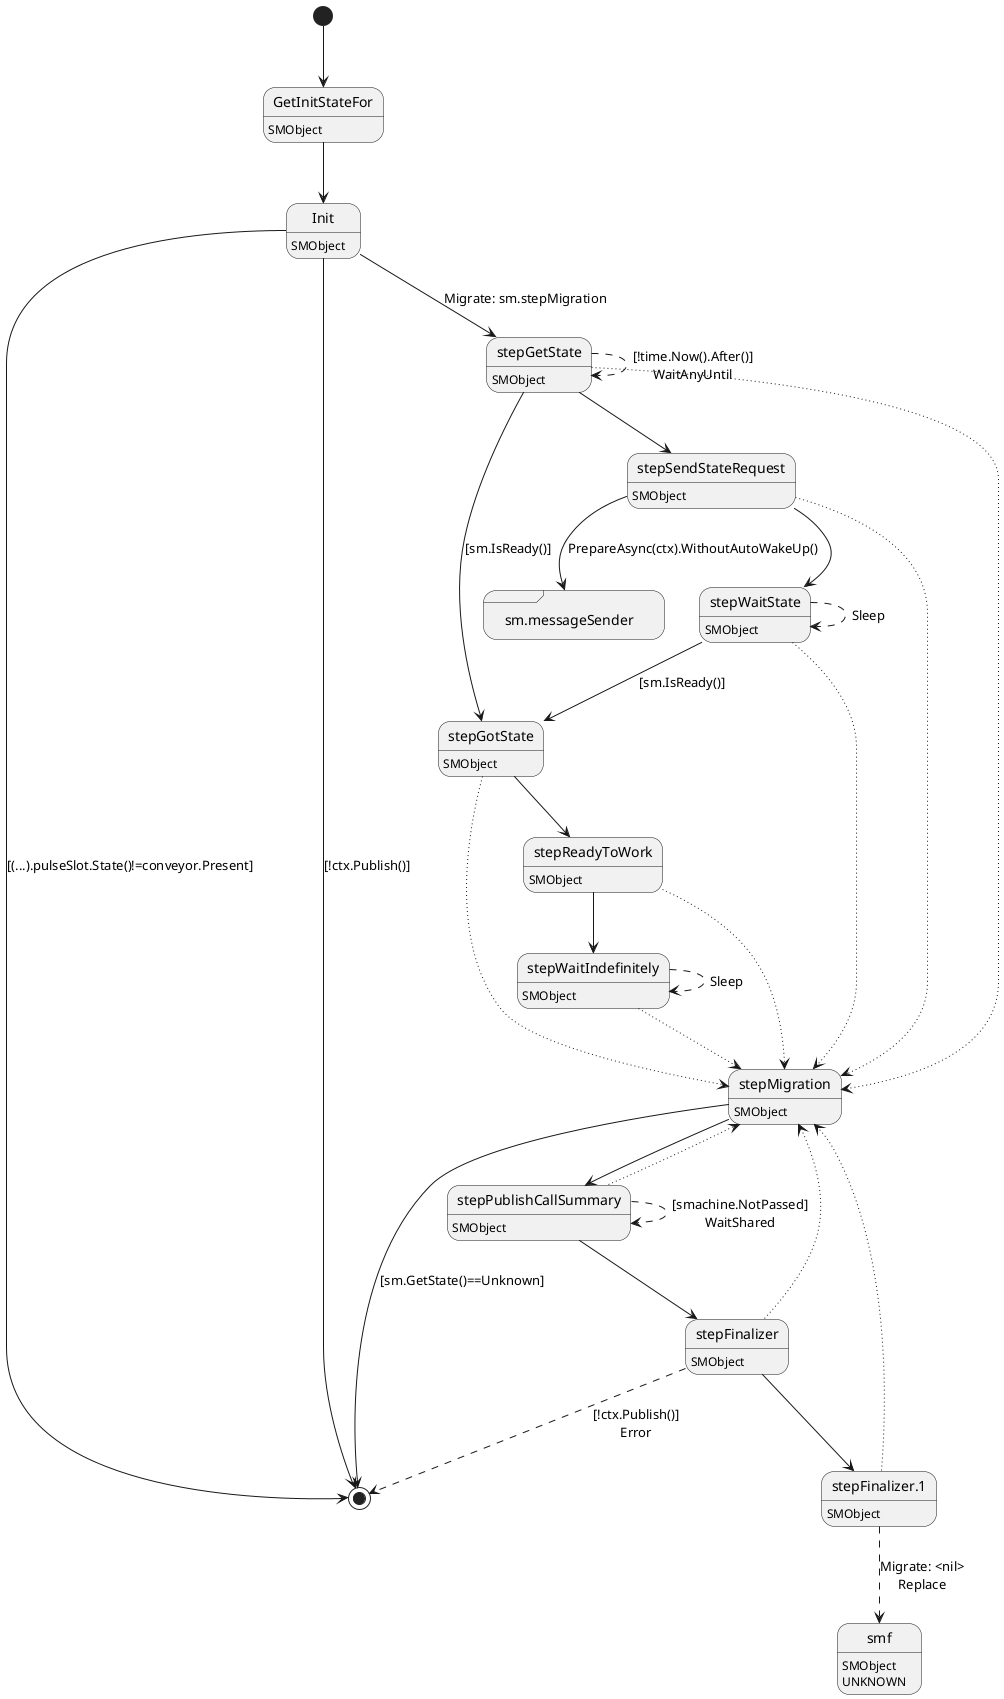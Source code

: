 @startuml
state "GetInitStateFor" as T00_S001
T00_S001 : SMObject
[*] --> T00_S001
T00_S001 --> T00_S002
state "Init" as T00_S002
T00_S002 : SMObject
T00_S002 --> [*] : [(...).pulseSlot.State()!=conveyor.Present]
T00_S002 --> [*] : [!ctx.Publish()]
T00_S002 --> T00_S005 : Migrate: sm.stepMigration
state "sm.messageSender" as T00_S004 <<sdlreceive>>
state "stepFinalizer" as T00_S012
T00_S012 : SMObject
T00_S012 --[dotted]> T00_S010
T00_S012 --[dashed]> [*] : [!ctx.Publish()]\nError
T00_S012 --> T00_S013
state "stepFinalizer.1" as T00_S013
T00_S013 : SMObject
T00_S013 --[dotted]> T00_S010
state "smf" as T00_U001
T00_U001 : SMObject
T00_U001 : UNKNOWN 
T00_S013 --[dashed]> T00_U001 : Migrate: <nil>\nReplace
state "stepGetState" as T00_S005
T00_S005 : SMObject
T00_S005 --[dotted]> T00_S010
T00_S005 --> T00_S007 : [sm.IsReady()]
T00_S005 --[dashed]> T00_S005 : [!time.Now().After()]\nWaitAnyUntil
T00_S005 --> T00_S003
state "stepGotState" as T00_S007
T00_S007 : SMObject
T00_S007 --[dotted]> T00_S010
T00_S007 --> T00_S008
state "stepMigration" as T00_S010
T00_S010 : SMObject
T00_S010 --> [*] : [sm.GetState()==Unknown]
T00_S010 --> T00_S011
state "stepPublishCallSummary" as T00_S011
T00_S011 : SMObject
T00_S011 --[dotted]> T00_S010
T00_S011 --[dashed]> T00_S011 : [smachine.NotPassed]\nWaitShared
T00_S011 --> T00_S012
state "stepReadyToWork" as T00_S008
T00_S008 : SMObject
T00_S008 --[dotted]> T00_S010
T00_S008 --> T00_S009
state "stepSendStateRequest" as T00_S003
T00_S003 : SMObject
T00_S003 --[dotted]> T00_S010
T00_S003 --> T00_S004 : PrepareAsync(ctx).WithoutAutoWakeUp()
T00_S003 --> T00_S006
state "stepWaitIndefinitely" as T00_S009
T00_S009 : SMObject
T00_S009 --[dotted]> T00_S010
T00_S009 --[dashed]> T00_S009 : Sleep
state "stepWaitState" as T00_S006
T00_S006 : SMObject
T00_S006 --[dotted]> T00_S010
T00_S006 --> T00_S007 : [sm.IsReady()]
T00_S006 --[dashed]> T00_S006 : Sleep
@enduml
